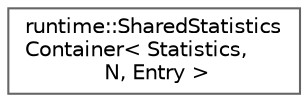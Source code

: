 digraph "Graphical Class Hierarchy"
{
 // LATEX_PDF_SIZE
  bgcolor="transparent";
  edge [fontname=Helvetica,fontsize=10,labelfontname=Helvetica,labelfontsize=10];
  node [fontname=Helvetica,fontsize=10,shape=box,height=0.2,width=0.4];
  rankdir="LR";
  Node0 [id="Node000000",label="runtime::SharedStatistics\lContainer\< Statistics,\l N, Entry \>",height=0.2,width=0.4,color="grey40", fillcolor="white", style="filled",URL="$d3/d23/classruntime_1_1SharedStatisticsContainer.html",tooltip=" "];
}
